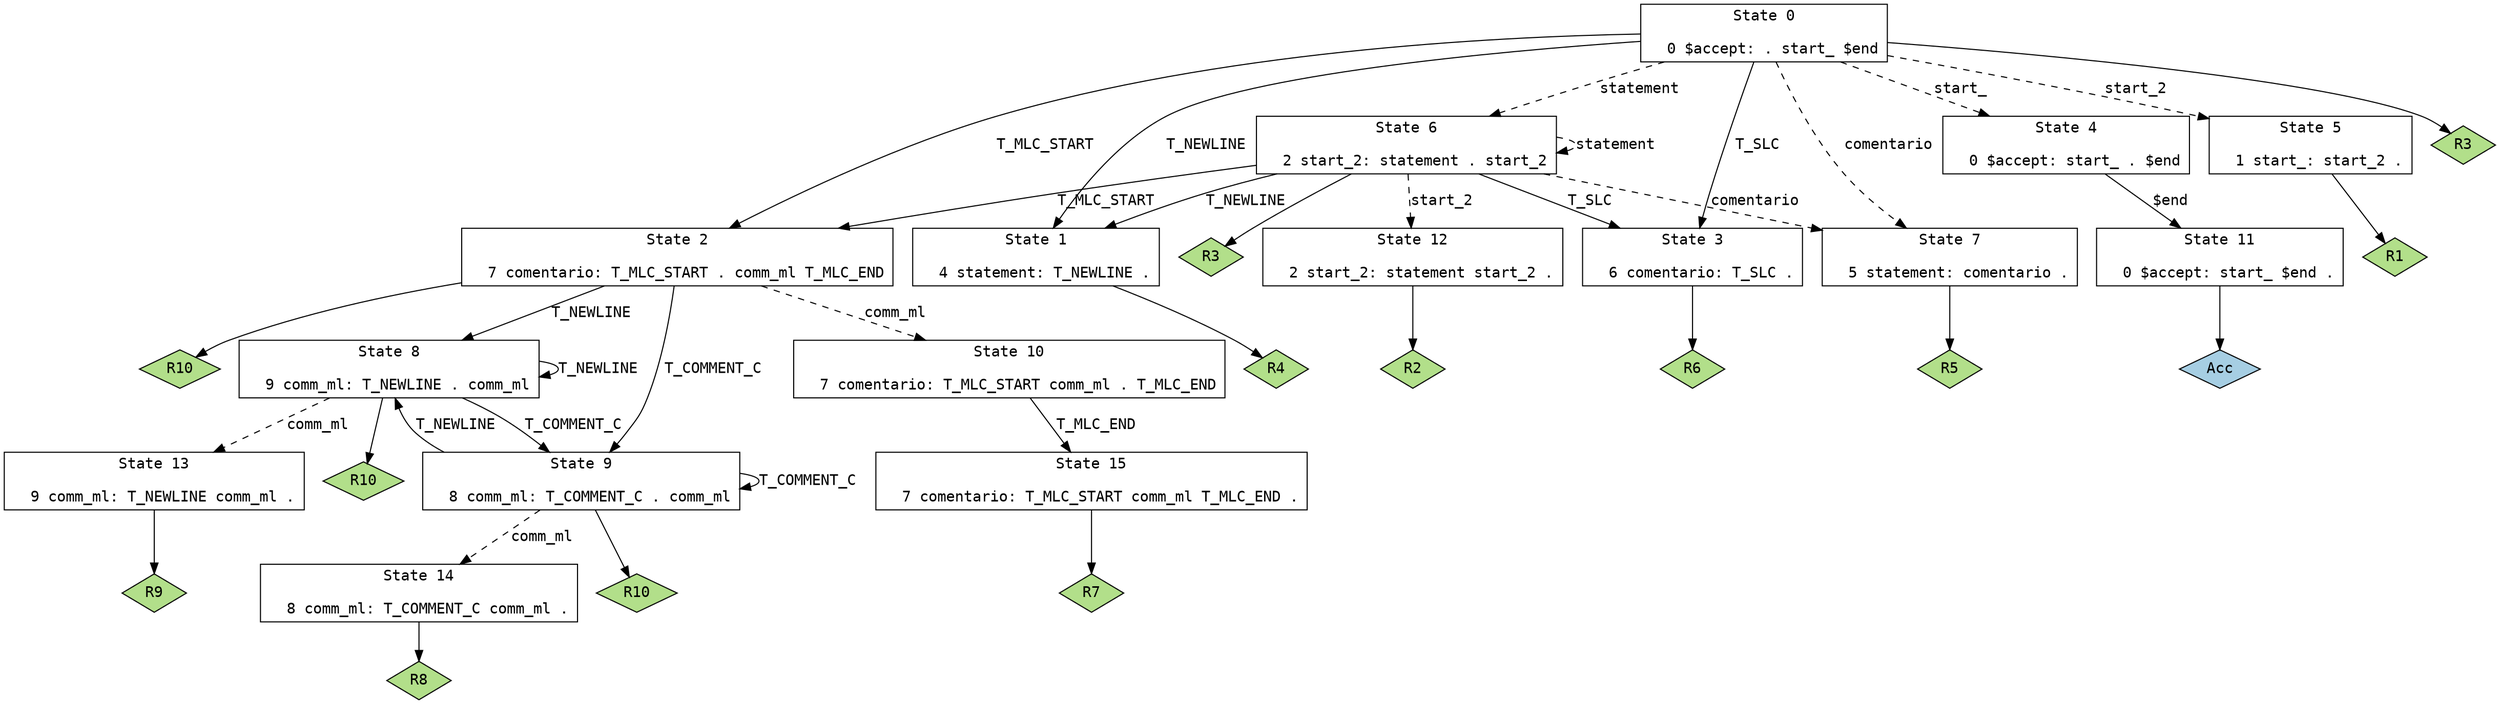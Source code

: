 // Generated by GNU Bison 3.5.1.
// Report bugs to <bug-bison@gnu.org>.
// Home page: <https://www.gnu.org/software/bison/>.

digraph "grammar.y"
{
  node [fontname = courier, shape = box, colorscheme = paired6]
  edge [fontname = courier]

  0 [label="State 0\n\l  0 $accept: . start_ $end\l"]
  0 -> 1 [style=solid label="T_NEWLINE"]
  0 -> 2 [style=solid label="T_MLC_START"]
  0 -> 3 [style=solid label="T_SLC"]
  0 -> 4 [style=dashed label="start_"]
  0 -> 5 [style=dashed label="start_2"]
  0 -> 6 [style=dashed label="statement"]
  0 -> 7 [style=dashed label="comentario"]
  0 -> "0R3" [style=solid]
 "0R3" [label="R3", fillcolor=3, shape=diamond, style=filled]
  1 [label="State 1\n\l  4 statement: T_NEWLINE .\l"]
  1 -> "1R4" [style=solid]
 "1R4" [label="R4", fillcolor=3, shape=diamond, style=filled]
  2 [label="State 2\n\l  7 comentario: T_MLC_START . comm_ml T_MLC_END\l"]
  2 -> 8 [style=solid label="T_NEWLINE"]
  2 -> 9 [style=solid label="T_COMMENT_C"]
  2 -> 10 [style=dashed label="comm_ml"]
  2 -> "2R10" [style=solid]
 "2R10" [label="R10", fillcolor=3, shape=diamond, style=filled]
  3 [label="State 3\n\l  6 comentario: T_SLC .\l"]
  3 -> "3R6" [style=solid]
 "3R6" [label="R6", fillcolor=3, shape=diamond, style=filled]
  4 [label="State 4\n\l  0 $accept: start_ . $end\l"]
  4 -> 11 [style=solid label="$end"]
  5 [label="State 5\n\l  1 start_: start_2 .\l"]
  5 -> "5R1" [style=solid]
 "5R1" [label="R1", fillcolor=3, shape=diamond, style=filled]
  6 [label="State 6\n\l  2 start_2: statement . start_2\l"]
  6 -> 1 [style=solid label="T_NEWLINE"]
  6 -> 2 [style=solid label="T_MLC_START"]
  6 -> 3 [style=solid label="T_SLC"]
  6 -> 12 [style=dashed label="start_2"]
  6 -> 6 [style=dashed label="statement"]
  6 -> 7 [style=dashed label="comentario"]
  6 -> "6R3" [style=solid]
 "6R3" [label="R3", fillcolor=3, shape=diamond, style=filled]
  7 [label="State 7\n\l  5 statement: comentario .\l"]
  7 -> "7R5" [style=solid]
 "7R5" [label="R5", fillcolor=3, shape=diamond, style=filled]
  8 [label="State 8\n\l  9 comm_ml: T_NEWLINE . comm_ml\l"]
  8 -> 8 [style=solid label="T_NEWLINE"]
  8 -> 9 [style=solid label="T_COMMENT_C"]
  8 -> 13 [style=dashed label="comm_ml"]
  8 -> "8R10" [style=solid]
 "8R10" [label="R10", fillcolor=3, shape=diamond, style=filled]
  9 [label="State 9\n\l  8 comm_ml: T_COMMENT_C . comm_ml\l"]
  9 -> 8 [style=solid label="T_NEWLINE"]
  9 -> 9 [style=solid label="T_COMMENT_C"]
  9 -> 14 [style=dashed label="comm_ml"]
  9 -> "9R10" [style=solid]
 "9R10" [label="R10", fillcolor=3, shape=diamond, style=filled]
  10 [label="State 10\n\l  7 comentario: T_MLC_START comm_ml . T_MLC_END\l"]
  10 -> 15 [style=solid label="T_MLC_END"]
  11 [label="State 11\n\l  0 $accept: start_ $end .\l"]
  11 -> "11R0" [style=solid]
 "11R0" [label="Acc", fillcolor=1, shape=diamond, style=filled]
  12 [label="State 12\n\l  2 start_2: statement start_2 .\l"]
  12 -> "12R2" [style=solid]
 "12R2" [label="R2", fillcolor=3, shape=diamond, style=filled]
  13 [label="State 13\n\l  9 comm_ml: T_NEWLINE comm_ml .\l"]
  13 -> "13R9" [style=solid]
 "13R9" [label="R9", fillcolor=3, shape=diamond, style=filled]
  14 [label="State 14\n\l  8 comm_ml: T_COMMENT_C comm_ml .\l"]
  14 -> "14R8" [style=solid]
 "14R8" [label="R8", fillcolor=3, shape=diamond, style=filled]
  15 [label="State 15\n\l  7 comentario: T_MLC_START comm_ml T_MLC_END .\l"]
  15 -> "15R7" [style=solid]
 "15R7" [label="R7", fillcolor=3, shape=diamond, style=filled]
}
